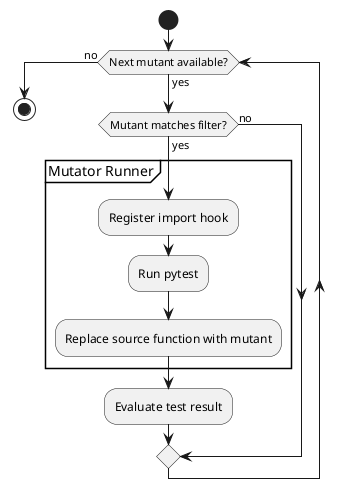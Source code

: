 @startuml
start
while (Next mutant available?) is (yes)
	if (Mutant matches filter?) then (yes)
		partition Mutator Runner {
			:Register import hook;
			:Run pytest;
			:Replace source function with mutant;
		}
		:Evaluate test result;
	else (no)
	endif
endwhile (no)
stop
@enduml
